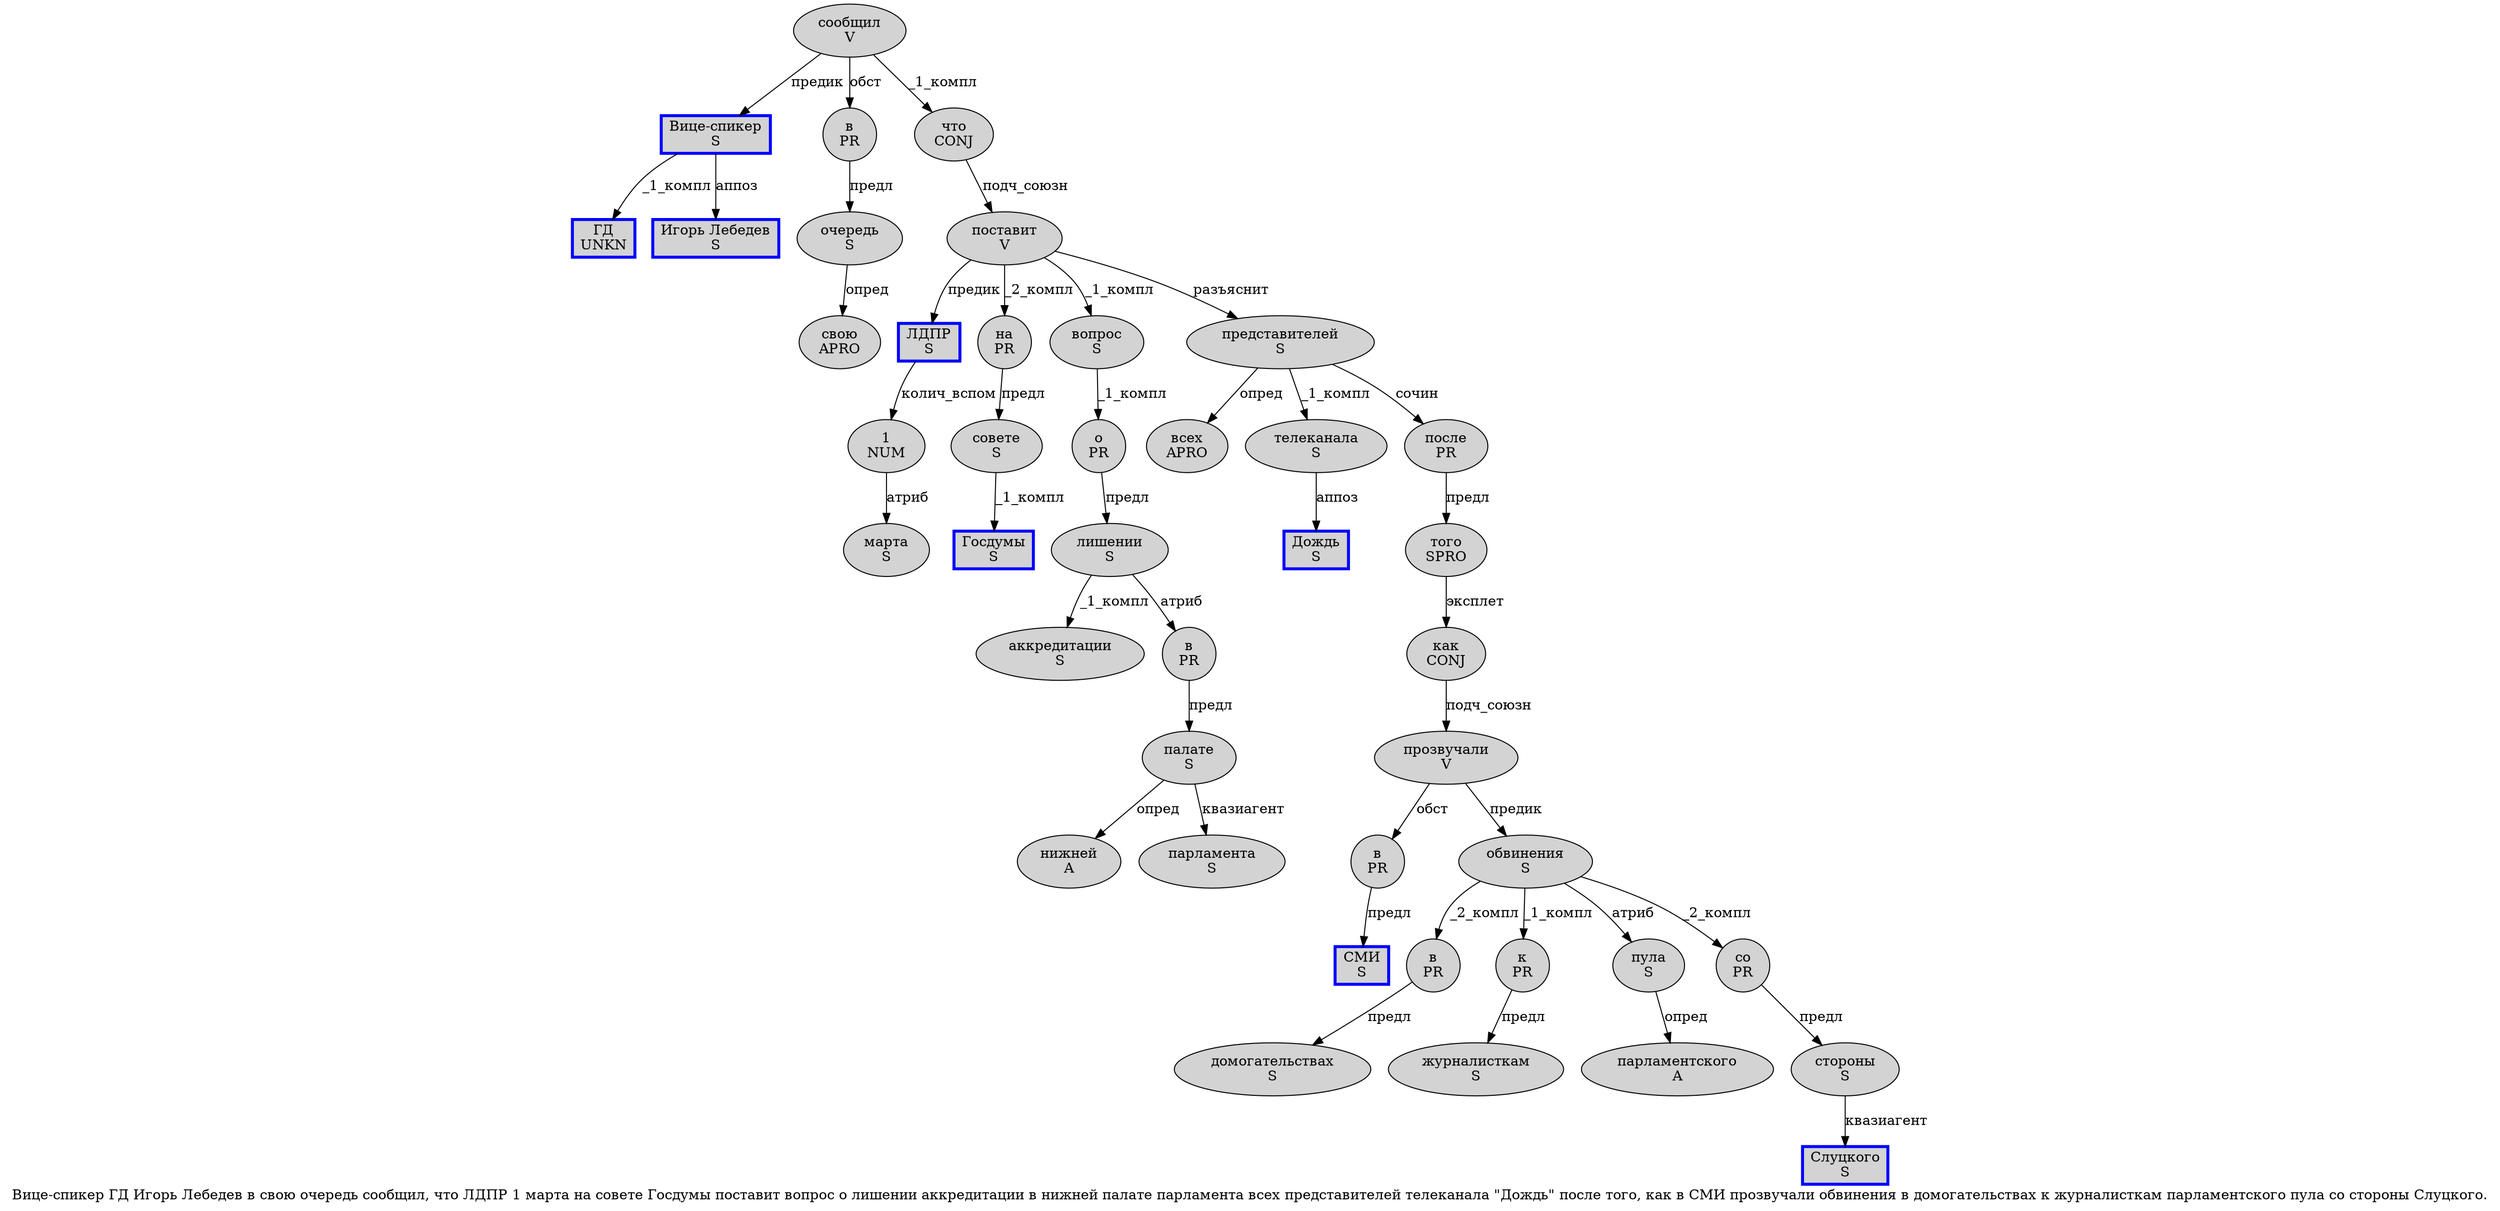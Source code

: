 digraph SENTENCE_1119 {
	graph [label="Вице-спикер ГД Игорь Лебедев в свою очередь сообщил, что ЛДПР 1 марта на совете Госдумы поставит вопрос о лишении аккредитации в нижней палате парламента всех представителей телеканала \"Дождь\" после того, как в СМИ прозвучали обвинения в домогательствах к журналисткам парламентского пула со стороны Слуцкого."]
	node [style=filled]
		0 [label="Вице-спикер
S" color=blue fillcolor=lightgray penwidth=3 shape=box]
		1 [label="ГД
UNKN" color=blue fillcolor=lightgray penwidth=3 shape=box]
		2 [label="Игорь Лебедев
S" color=blue fillcolor=lightgray penwidth=3 shape=box]
		3 [label="в
PR" color="" fillcolor=lightgray penwidth=1 shape=ellipse]
		4 [label="свою
APRO" color="" fillcolor=lightgray penwidth=1 shape=ellipse]
		5 [label="очередь
S" color="" fillcolor=lightgray penwidth=1 shape=ellipse]
		6 [label="сообщил
V" color="" fillcolor=lightgray penwidth=1 shape=ellipse]
		8 [label="что
CONJ" color="" fillcolor=lightgray penwidth=1 shape=ellipse]
		9 [label="ЛДПР
S" color=blue fillcolor=lightgray penwidth=3 shape=box]
		10 [label="1
NUM" color="" fillcolor=lightgray penwidth=1 shape=ellipse]
		11 [label="марта
S" color="" fillcolor=lightgray penwidth=1 shape=ellipse]
		12 [label="на
PR" color="" fillcolor=lightgray penwidth=1 shape=ellipse]
		13 [label="совете
S" color="" fillcolor=lightgray penwidth=1 shape=ellipse]
		14 [label="Госдумы
S" color=blue fillcolor=lightgray penwidth=3 shape=box]
		15 [label="поставит
V" color="" fillcolor=lightgray penwidth=1 shape=ellipse]
		16 [label="вопрос
S" color="" fillcolor=lightgray penwidth=1 shape=ellipse]
		17 [label="о
PR" color="" fillcolor=lightgray penwidth=1 shape=ellipse]
		18 [label="лишении
S" color="" fillcolor=lightgray penwidth=1 shape=ellipse]
		19 [label="аккредитации
S" color="" fillcolor=lightgray penwidth=1 shape=ellipse]
		20 [label="в
PR" color="" fillcolor=lightgray penwidth=1 shape=ellipse]
		21 [label="нижней
A" color="" fillcolor=lightgray penwidth=1 shape=ellipse]
		22 [label="палате
S" color="" fillcolor=lightgray penwidth=1 shape=ellipse]
		23 [label="парламента
S" color="" fillcolor=lightgray penwidth=1 shape=ellipse]
		24 [label="всех
APRO" color="" fillcolor=lightgray penwidth=1 shape=ellipse]
		25 [label="представителей
S" color="" fillcolor=lightgray penwidth=1 shape=ellipse]
		26 [label="телеканала
S" color="" fillcolor=lightgray penwidth=1 shape=ellipse]
		28 [label="Дождь
S" color=blue fillcolor=lightgray penwidth=3 shape=box]
		30 [label="после
PR" color="" fillcolor=lightgray penwidth=1 shape=ellipse]
		31 [label="того
SPRO" color="" fillcolor=lightgray penwidth=1 shape=ellipse]
		33 [label="как
CONJ" color="" fillcolor=lightgray penwidth=1 shape=ellipse]
		34 [label="в
PR" color="" fillcolor=lightgray penwidth=1 shape=ellipse]
		35 [label="СМИ
S" color=blue fillcolor=lightgray penwidth=3 shape=box]
		36 [label="прозвучали
V" color="" fillcolor=lightgray penwidth=1 shape=ellipse]
		37 [label="обвинения
S" color="" fillcolor=lightgray penwidth=1 shape=ellipse]
		38 [label="в
PR" color="" fillcolor=lightgray penwidth=1 shape=ellipse]
		39 [label="домогательствах
S" color="" fillcolor=lightgray penwidth=1 shape=ellipse]
		40 [label="к
PR" color="" fillcolor=lightgray penwidth=1 shape=ellipse]
		41 [label="журналисткам
S" color="" fillcolor=lightgray penwidth=1 shape=ellipse]
		42 [label="парламентского
A" color="" fillcolor=lightgray penwidth=1 shape=ellipse]
		43 [label="пула
S" color="" fillcolor=lightgray penwidth=1 shape=ellipse]
		44 [label="со
PR" color="" fillcolor=lightgray penwidth=1 shape=ellipse]
		45 [label="стороны
S" color="" fillcolor=lightgray penwidth=1 shape=ellipse]
		46 [label="Слуцкого
S" color=blue fillcolor=lightgray penwidth=3 shape=box]
			0 -> 1 [label="_1_компл"]
			0 -> 2 [label="аппоз"]
			17 -> 18 [label="предл"]
			31 -> 33 [label="эксплет"]
			38 -> 39 [label="предл"]
			33 -> 36 [label="подч_союзн"]
			43 -> 42 [label="опред"]
			45 -> 46 [label="квазиагент"]
			10 -> 11 [label="атриб"]
			5 -> 4 [label="опред"]
			20 -> 22 [label="предл"]
			22 -> 21 [label="опред"]
			22 -> 23 [label="квазиагент"]
			30 -> 31 [label="предл"]
			37 -> 38 [label="_2_компл"]
			37 -> 40 [label="_1_компл"]
			37 -> 43 [label="атриб"]
			37 -> 44 [label="_2_компл"]
			18 -> 19 [label="_1_компл"]
			18 -> 20 [label="атриб"]
			36 -> 34 [label="обст"]
			36 -> 37 [label="предик"]
			15 -> 9 [label="предик"]
			15 -> 12 [label="_2_компл"]
			15 -> 16 [label="_1_компл"]
			15 -> 25 [label="разъяснит"]
			8 -> 15 [label="подч_союзн"]
			16 -> 17 [label="_1_компл"]
			34 -> 35 [label="предл"]
			26 -> 28 [label="аппоз"]
			9 -> 10 [label="колич_вспом"]
			13 -> 14 [label="_1_компл"]
			40 -> 41 [label="предл"]
			25 -> 24 [label="опред"]
			25 -> 26 [label="_1_компл"]
			25 -> 30 [label="сочин"]
			6 -> 0 [label="предик"]
			6 -> 3 [label="обст"]
			6 -> 8 [label="_1_компл"]
			12 -> 13 [label="предл"]
			3 -> 5 [label="предл"]
			44 -> 45 [label="предл"]
}